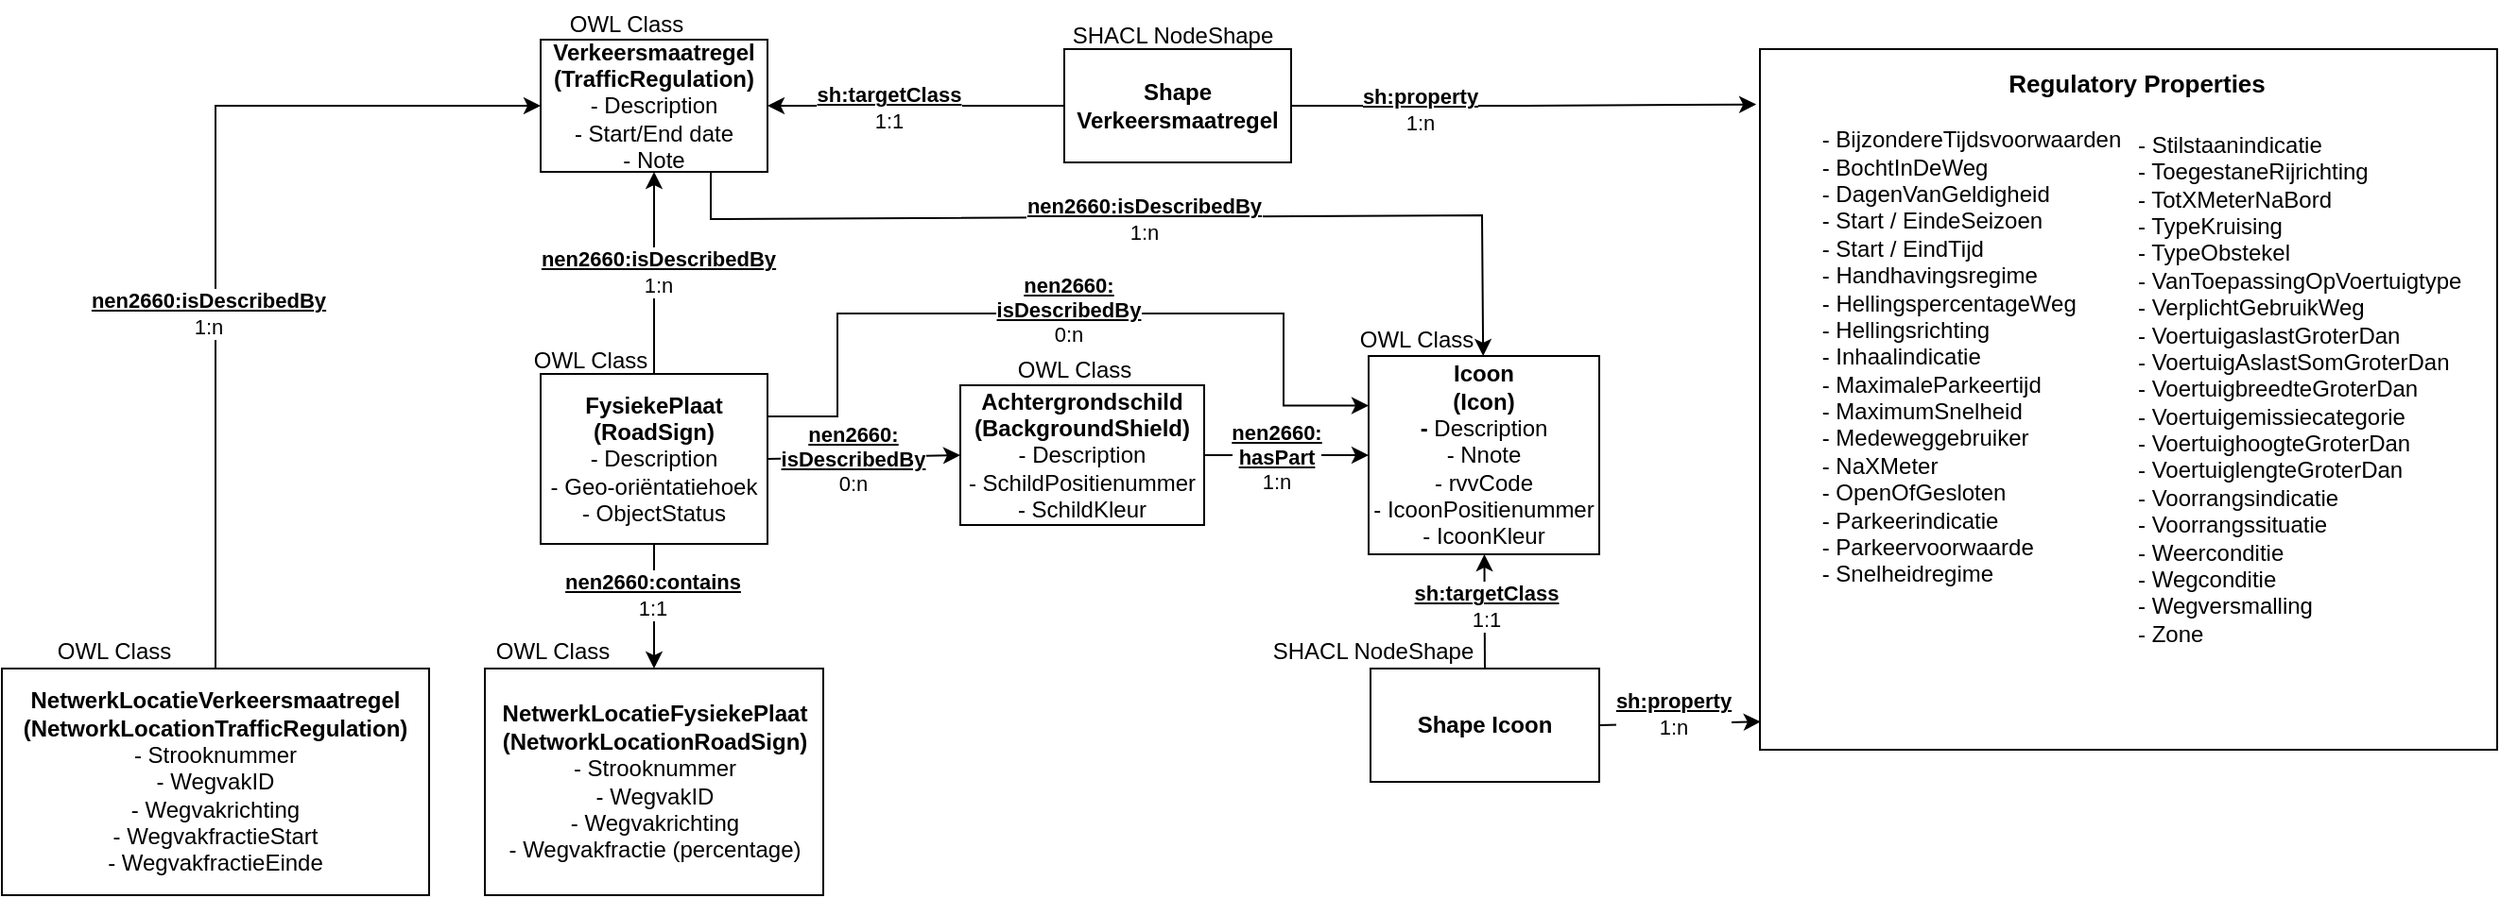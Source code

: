 <mxfile version="28.0.6">
  <diagram name="Page-1" id="0LnV7ETqTs7hgSCRXFs9">
    <mxGraphModel dx="2431" dy="1414" grid="0" gridSize="10" guides="1" tooltips="1" connect="1" arrows="1" fold="1" page="1" pageScale="1" pageWidth="1100" pageHeight="850" math="0" shadow="0">
      <root>
        <mxCell id="0" />
        <mxCell id="1" parent="0" />
        <mxCell id="JAaSVqaNoPK4AC_1vTfK-8" style="edgeStyle=orthogonalEdgeStyle;rounded=0;orthogonalLoop=1;jettySize=auto;html=1;entryX=-0.005;entryY=0.079;entryDx=0;entryDy=0;entryPerimeter=0;fontColor=#000000;" parent="1" source="33" target="BCpdqVNQJVRz4uYAB1dM-32" edge="1">
          <mxGeometry relative="1" as="geometry">
            <mxPoint x="640" y="55" as="sourcePoint" />
            <mxPoint x="982" y="54" as="targetPoint" />
          </mxGeometry>
        </mxCell>
        <mxCell id="JAaSVqaNoPK4AC_1vTfK-9" value="&lt;div&gt;&lt;b&gt;&lt;u&gt;sh:property&lt;/u&gt;&lt;/b&gt;&lt;/div&gt;&lt;div&gt;1:n&lt;/div&gt;" style="edgeLabel;html=1;align=center;verticalAlign=middle;resizable=0;points=[];fontColor=#000000;" parent="JAaSVqaNoPK4AC_1vTfK-8" vertex="1" connectable="0">
          <mxGeometry x="-0.45" y="-2" relative="1" as="geometry">
            <mxPoint as="offset" />
          </mxGeometry>
        </mxCell>
        <mxCell id="JAaSVqaNoPK4AC_1vTfK-12" style="rounded=0;orthogonalLoop=1;jettySize=auto;html=1;exitX=0.5;exitY=0;exitDx=0;exitDy=0;entryX=0.5;entryY=1;entryDx=0;entryDy=0;fontColor=#000000;" parent="1" source="BCpdqVNQJVRz4uYAB1dM-2" target="BCpdqVNQJVRz4uYAB1dM-1" edge="1">
          <mxGeometry relative="1" as="geometry">
            <mxPoint x="747" y="137" as="targetPoint" />
          </mxGeometry>
        </mxCell>
        <mxCell id="JAaSVqaNoPK4AC_1vTfK-13" value="&lt;div style=&quot;border-color: var(--border-color);&quot;&gt;&lt;b style=&quot;border-color: var(--border-color);&quot;&gt;&lt;u style=&quot;border-color: var(--border-color);&quot;&gt;nen2660:isDescribedBy&lt;/u&gt;&lt;/b&gt;&lt;/div&gt;&lt;div style=&quot;border-color: var(--border-color);&quot;&gt;&lt;span style=&quot;border-color: var(--border-color);&quot;&gt;&lt;span style=&quot;border-color: var(--border-color);&quot;&gt;1:n&lt;/span&gt;&lt;/span&gt;&lt;/div&gt;" style="edgeLabel;html=1;align=center;verticalAlign=middle;resizable=0;points=[];fontColor=#000000;" parent="JAaSVqaNoPK4AC_1vTfK-12" vertex="1" connectable="0">
          <mxGeometry x="0.013" y="-2" relative="1" as="geometry">
            <mxPoint as="offset" />
          </mxGeometry>
        </mxCell>
        <mxCell id="19" style="edgeStyle=none;html=1;rounded=0;curved=0;exitX=0.75;exitY=1;exitDx=0;exitDy=0;fontColor=#000000;" parent="1" source="BCpdqVNQJVRz4uYAB1dM-1" target="JAaSVqaNoPK4AC_1vTfK-5" edge="1">
          <mxGeometry relative="1" as="geometry">
            <Array as="points">
              <mxPoint x="397" y="116" />
              <mxPoint x="805" y="114" />
            </Array>
          </mxGeometry>
        </mxCell>
        <mxCell id="20" value="&lt;b style=&quot;border-color: var(--border-color);&quot;&gt;&lt;u style=&quot;border-color: var(--border-color);&quot;&gt;nen2660:isDescribedBy&lt;/u&gt;&lt;/b&gt;&lt;div&gt;&lt;span style=&quot;border-color: var(--border-color);&quot;&gt;&lt;span style=&quot;border-color: var(--border-color);&quot;&gt;1:n&lt;/span&gt;&lt;/span&gt;&lt;/div&gt;" style="edgeLabel;html=1;align=center;verticalAlign=middle;resizable=0;points=[];fontColor=#000000;" parent="19" vertex="1" connectable="0">
          <mxGeometry x="-0.517" y="-2" relative="1" as="geometry">
            <mxPoint x="131" y="-2" as="offset" />
          </mxGeometry>
        </mxCell>
        <mxCell id="BCpdqVNQJVRz4uYAB1dM-1" value="&lt;div&gt;&lt;b&gt;Verkeersmaatregel&lt;/b&gt;&lt;/div&gt;&lt;div&gt;&lt;b&gt;(&lt;/b&gt;&lt;b&gt;&lt;/b&gt;&lt;b&gt;TrafficRegulation&lt;/b&gt;&lt;b&gt;)&lt;br&gt;&lt;/b&gt;&lt;/div&gt;&lt;div&gt;-&amp;nbsp;&lt;span style=&quot;background-color: transparent;&quot;&gt;Description&lt;/span&gt;&lt;br&gt;&lt;/div&gt;&lt;div&gt;- Start/End date&lt;/div&gt;&lt;div&gt;- Note&lt;/div&gt;" style="rounded=0;whiteSpace=wrap;html=1;fontColor=#000000;" parent="1" vertex="1">
          <mxGeometry x="307" y="21" width="120" height="70" as="geometry" />
        </mxCell>
        <mxCell id="7" style="edgeStyle=none;html=1;exitX=1;exitY=0.5;exitDx=0;exitDy=0;entryX=0;entryY=0.5;entryDx=0;entryDy=0;fontColor=#000000;" parent="1" source="BCpdqVNQJVRz4uYAB1dM-2" target="zsQL0wGQAGFPRSmptsXq-15" edge="1">
          <mxGeometry relative="1" as="geometry">
            <mxPoint x="923" y="225.37" as="targetPoint" />
          </mxGeometry>
        </mxCell>
        <mxCell id="8" value="&lt;div style=&quot;border-color: var(--border-color);&quot;&gt;&lt;b style=&quot;border-color: var(--border-color);&quot;&gt;&lt;u style=&quot;border-color: var(--border-color);&quot;&gt;nen2660:&lt;/u&gt;&lt;/b&gt;&lt;/div&gt;&lt;div style=&quot;border-color: var(--border-color);&quot;&gt;&lt;b style=&quot;border-color: var(--border-color);&quot;&gt;&lt;u style=&quot;border-color: var(--border-color);&quot;&gt;isDescribedBy&lt;/u&gt;&lt;/b&gt;&lt;/div&gt;&lt;div style=&quot;border-color: var(--border-color);&quot;&gt;&lt;span style=&quot;border-color: var(--border-color);&quot;&gt;&lt;span style=&quot;border-color: var(--border-color);&quot;&gt;0:n&lt;/span&gt;&lt;/span&gt;&lt;/div&gt;" style="edgeLabel;html=1;align=center;verticalAlign=middle;resizable=0;points=[];fontColor=#000000;" parent="7" vertex="1" connectable="0">
          <mxGeometry x="-0.193" relative="1" as="geometry">
            <mxPoint x="4" y="1" as="offset" />
          </mxGeometry>
        </mxCell>
        <mxCell id="17" style="edgeStyle=none;html=1;exitX=0.5;exitY=1;exitDx=0;exitDy=0;fontColor=#000000;" parent="1" source="BCpdqVNQJVRz4uYAB1dM-2" target="BCpdqVNQJVRz4uYAB1dM-29" edge="1">
          <mxGeometry relative="1" as="geometry" />
        </mxCell>
        <mxCell id="18" value="&lt;b&gt;&lt;u&gt;nen2660:contains&lt;/u&gt;&lt;/b&gt;&lt;div&gt;1:1&lt;/div&gt;" style="edgeLabel;html=1;align=center;verticalAlign=middle;resizable=0;points=[];fontColor=#000000;" parent="17" vertex="1" connectable="0">
          <mxGeometry x="-0.326" y="-1" relative="1" as="geometry">
            <mxPoint y="5" as="offset" />
          </mxGeometry>
        </mxCell>
        <mxCell id="PASU3v6HnOj7eX3eN5TI-50" style="edgeStyle=orthogonalEdgeStyle;rounded=0;orthogonalLoop=1;jettySize=auto;html=1;exitX=1;exitY=0.25;exitDx=0;exitDy=0;entryX=0;entryY=0.25;entryDx=0;entryDy=0;" edge="1" parent="1" source="BCpdqVNQJVRz4uYAB1dM-2" target="JAaSVqaNoPK4AC_1vTfK-5">
          <mxGeometry relative="1" as="geometry">
            <Array as="points">
              <mxPoint x="464" y="221" />
              <mxPoint x="464" y="166" />
              <mxPoint x="700" y="166" />
              <mxPoint x="700" y="215" />
            </Array>
          </mxGeometry>
        </mxCell>
        <mxCell id="PASU3v6HnOj7eX3eN5TI-51" value="&lt;div style=&quot;border-color: rgb(218, 218, 218);&quot;&gt;&lt;b style=&quot;border-color: rgb(218, 218, 218);&quot;&gt;&lt;u style=&quot;border-color: rgb(218, 218, 218);&quot;&gt;nen2660:&lt;/u&gt;&lt;/b&gt;&lt;/div&gt;&lt;div style=&quot;border-color: rgb(218, 218, 218);&quot;&gt;&lt;b style=&quot;border-color: rgb(218, 218, 218);&quot;&gt;&lt;u style=&quot;border-color: rgb(218, 218, 218);&quot;&gt;isDescribedBy&lt;/u&gt;&lt;/b&gt;&lt;/div&gt;&lt;div style=&quot;border-color: rgb(218, 218, 218);&quot;&gt;&lt;span style=&quot;border-color: rgb(218, 218, 218);&quot;&gt;0:n&lt;/span&gt;&lt;/div&gt;" style="edgeLabel;html=1;align=center;verticalAlign=middle;resizable=0;points=[];" vertex="1" connectable="0" parent="PASU3v6HnOj7eX3eN5TI-50">
          <mxGeometry x="-0.144" y="3" relative="1" as="geometry">
            <mxPoint x="33" y="1" as="offset" />
          </mxGeometry>
        </mxCell>
        <mxCell id="BCpdqVNQJVRz4uYAB1dM-2" value="&lt;div&gt;&lt;b&gt;FysiekePlaat&lt;/b&gt;&lt;/div&gt;&lt;div&gt;&lt;b&gt;(&lt;/b&gt;&lt;b&gt;&lt;/b&gt;&lt;b&gt;RoadSign&lt;/b&gt;&lt;b&gt;)&lt;/b&gt;&lt;br&gt;&lt;/div&gt;&lt;div&gt;&lt;span style=&quot;background-color: transparent;&quot;&gt;- Description&lt;/span&gt;&lt;/div&gt;&lt;div&gt;&lt;span style=&quot;background-color: transparent;&quot;&gt;-&amp;nbsp;&lt;/span&gt;&lt;span style=&quot;background-color: transparent;&quot;&gt;Geo-oriëntatiehoek&lt;/span&gt;&lt;/div&gt;&lt;div&gt;&lt;span style=&quot;background-color: transparent;&quot;&gt;- ObjectStatus&lt;/span&gt;&lt;/div&gt;" style="rounded=0;whiteSpace=wrap;html=1;fontColor=#000000;" parent="1" vertex="1">
          <mxGeometry x="307" y="198" width="120" height="90" as="geometry" />
        </mxCell>
        <mxCell id="zsQL0wGQAGFPRSmptsXq-16" style="edgeStyle=orthogonalEdgeStyle;rounded=0;orthogonalLoop=1;jettySize=auto;html=1;exitX=0.5;exitY=0;exitDx=0;exitDy=0;entryX=0;entryY=0.5;entryDx=0;entryDy=0;fontColor=#000000;" parent="1" source="BCpdqVNQJVRz4uYAB1dM-22" target="BCpdqVNQJVRz4uYAB1dM-1" edge="1">
          <mxGeometry relative="1" as="geometry" />
        </mxCell>
        <mxCell id="zsQL0wGQAGFPRSmptsXq-17" value="&lt;b&gt;&lt;u&gt;nen2660:isDescribedBy&lt;/u&gt;&lt;/b&gt;&lt;div&gt;1:n&lt;/div&gt;" style="edgeLabel;html=1;align=center;verticalAlign=middle;resizable=0;points=[];fontColor=#000000;" parent="zsQL0wGQAGFPRSmptsXq-16" vertex="1" connectable="0">
          <mxGeometry x="-0.221" y="-3" relative="1" as="geometry">
            <mxPoint x="-7" y="-5" as="offset" />
          </mxGeometry>
        </mxCell>
        <mxCell id="BCpdqVNQJVRz4uYAB1dM-22" value="&lt;div&gt;&lt;b&gt;NetwerkLocatieVerkeersmaatregel&lt;/b&gt;&lt;/div&gt;&lt;div&gt;&lt;b&gt;(&lt;/b&gt;&lt;b&gt;&lt;/b&gt;&lt;b&gt;NetworkLocationTrafficRegulation&lt;/b&gt;&lt;b&gt;)&lt;/b&gt;&lt;/div&gt;&lt;div&gt;- Strooknummer&lt;/div&gt;&lt;div&gt;- WegvakID&lt;/div&gt;&lt;div&gt;- Wegvakrichting&lt;/div&gt;- WegvakfractieStart&lt;br&gt;- WegvakfractieEinde" style="rounded=0;whiteSpace=wrap;html=1;fontColor=#000000;" parent="1" vertex="1">
          <mxGeometry x="22" y="354" width="226" height="120" as="geometry" />
        </mxCell>
        <mxCell id="BCpdqVNQJVRz4uYAB1dM-29" value="&lt;div&gt;&lt;b&gt;NetwerkLocatieFysiekePlaat&lt;/b&gt;&lt;/div&gt;&lt;div&gt;&lt;b&gt;(&lt;/b&gt;&lt;b&gt;NetworkLocationRoadSign)&lt;/b&gt;&lt;/div&gt;&lt;div&gt;- Strooknummer&lt;/div&gt;&lt;div&gt;- WegvakID&lt;/div&gt;&lt;div&gt;- Wegvakrichting&lt;/div&gt;&lt;div&gt;- Wegvakfractie (percentage)&lt;br&gt;&lt;/div&gt;" style="rounded=0;whiteSpace=wrap;html=1;fontColor=#000000;" parent="1" vertex="1">
          <mxGeometry x="277.5" y="354" width="179" height="120" as="geometry" />
        </mxCell>
        <mxCell id="JAaSVqaNoPK4AC_1vTfK-14" style="rounded=0;orthogonalLoop=1;jettySize=auto;html=1;exitX=1;exitY=0.5;exitDx=0;exitDy=0;entryX=0.001;entryY=0.96;entryDx=0;entryDy=0;fontColor=#000000;entryPerimeter=0;" parent="1" source="38" target="BCpdqVNQJVRz4uYAB1dM-32" edge="1">
          <mxGeometry relative="1" as="geometry">
            <mxPoint x="983" y="395" as="targetPoint" />
            <Array as="points" />
          </mxGeometry>
        </mxCell>
        <mxCell id="15" value="&lt;div&gt;&lt;b&gt;&lt;u&gt;sh:property&lt;/u&gt;&lt;/b&gt;&lt;/div&gt;&lt;div&gt;1:n&lt;/div&gt;" style="edgeLabel;html=1;align=center;verticalAlign=middle;resizable=0;points=[];fontColor=#000000;" parent="JAaSVqaNoPK4AC_1vTfK-14" vertex="1" connectable="0">
          <mxGeometry x="0.221" y="4" relative="1" as="geometry">
            <mxPoint x="-13" y="-1" as="offset" />
          </mxGeometry>
        </mxCell>
        <mxCell id="BCpdqVNQJVRz4uYAB1dM-32" value="&lt;div&gt;&lt;br&gt;&lt;/div&gt;&lt;div&gt;&lt;span style=&quot;&quot;&gt;&lt;/span&gt;&lt;/div&gt;" style="rounded=0;whiteSpace=wrap;html=1;fontColor=#000000;" parent="1" vertex="1">
          <mxGeometry x="952" y="26" width="390" height="371" as="geometry" />
        </mxCell>
        <mxCell id="JAaSVqaNoPK4AC_1vTfK-5" value="&lt;div&gt;&lt;b&gt;Icoon&lt;/b&gt;&lt;/div&gt;&lt;div&gt;&lt;b&gt;(Icon)&lt;br&gt;&lt;/b&gt;&lt;/div&gt;&lt;div&gt;&lt;b&gt;-&amp;nbsp;&lt;/b&gt;&lt;span style=&quot;background-color: transparent;&quot;&gt;Description&lt;/span&gt;&lt;/div&gt;&lt;div&gt;- Nnote&lt;/div&gt;&lt;div&gt;- rvvCode&lt;/div&gt;&lt;div&gt;- IcoonPositienummer&lt;/div&gt;&lt;div&gt;- IcoonKleur&lt;/div&gt;" style="rounded=0;whiteSpace=wrap;html=1;fontColor=#000000;" parent="1" vertex="1">
          <mxGeometry x="745" y="188.5" width="122" height="105" as="geometry" />
        </mxCell>
        <mxCell id="10" style="edgeStyle=none;html=1;exitX=1;exitY=0.5;exitDx=0;exitDy=0;entryX=0;entryY=0.5;entryDx=0;entryDy=0;fontColor=#000000;" parent="1" source="zsQL0wGQAGFPRSmptsXq-15" target="JAaSVqaNoPK4AC_1vTfK-5" edge="1">
          <mxGeometry relative="1" as="geometry">
            <mxPoint x="1077" y="197" as="targetPoint" />
            <mxPoint x="1050.5" y="218.25" as="sourcePoint" />
          </mxGeometry>
        </mxCell>
        <mxCell id="11" value="&lt;div&gt;&lt;b&gt;&lt;u&gt;nen2660:&lt;/u&gt;&lt;/b&gt;&lt;/div&gt;&lt;div&gt;&lt;b&gt;&lt;u&gt;hasPart&lt;/u&gt;&lt;/b&gt;&lt;/div&gt;&lt;div&gt;1:n&lt;/div&gt;" style="edgeLabel;html=1;align=center;verticalAlign=middle;resizable=0;points=[];fontColor=#000000;" parent="10" vertex="1" connectable="0">
          <mxGeometry x="-0.254" relative="1" as="geometry">
            <mxPoint x="5" y="1" as="offset" />
          </mxGeometry>
        </mxCell>
        <mxCell id="zsQL0wGQAGFPRSmptsXq-15" value="&lt;div&gt;&lt;b&gt;Achtergrondschild&lt;/b&gt;&lt;/div&gt;&lt;div&gt;&lt;b&gt;(&lt;/b&gt;&lt;b&gt;&lt;/b&gt;&lt;b&gt;BackgroundShield&lt;/b&gt;&lt;b&gt;)&lt;br&gt;&lt;/b&gt;&lt;/div&gt;&lt;div&gt;&lt;span style=&quot;background-color: initial;&quot;&gt;-&amp;nbsp;&lt;/span&gt;&lt;span style=&quot;background-color: transparent;&quot;&gt;Description&lt;/span&gt;&lt;/div&gt;&lt;div&gt;&lt;span style=&quot;background-color: transparent;&quot;&gt;- SchildPositienummer&lt;/span&gt;&lt;/div&gt;&lt;div&gt;&lt;span style=&quot;background-color: transparent;&quot;&gt;- SchildKleur&lt;/span&gt;&lt;/div&gt;" style="rounded=0;whiteSpace=wrap;html=1;fontColor=#000000;" parent="1" vertex="1">
          <mxGeometry x="529" y="204" width="129" height="74" as="geometry" />
        </mxCell>
        <mxCell id="25" value="&lt;div&gt;&lt;br&gt;&lt;/div&gt;&lt;div style=&quot;text-align: left;&quot;&gt;- BijzondereTijdsvoorwaarden&lt;/div&gt;&lt;div style=&quot;text-align: left;&quot;&gt;- BochtInDeWeg&lt;/div&gt;&lt;div style=&quot;text-align: left;&quot;&gt;- DagenVanGeldigheid&lt;/div&gt;&lt;span style=&quot;&quot;&gt;&lt;div style=&quot;text-align: left;&quot;&gt;&lt;span style=&quot;background-color: transparent;&quot;&gt;- Start / EindeSeizoen&lt;/span&gt;&lt;/div&gt;&lt;/span&gt;&lt;div&gt;&lt;div style=&quot;text-align: left;&quot;&gt;&lt;span style=&quot;background-color: transparent;&quot;&gt;- Start / EindTijd&lt;/span&gt;&lt;/div&gt;&lt;div style=&quot;text-align: left;&quot;&gt;&lt;span style=&quot;background-color: transparent;&quot;&gt;-&amp;nbsp;&lt;/span&gt;&lt;span style=&quot;background-color: transparent;&quot;&gt;Handhavingsregime&lt;/span&gt;&lt;/div&gt;&lt;div style=&quot;text-align: left;&quot;&gt;&lt;span style=&quot;background-color: transparent;&quot;&gt;-&amp;nbsp;&lt;/span&gt;&lt;span style=&quot;background-color: transparent;&quot;&gt;HellingspercentageWeg&lt;/span&gt;&lt;/div&gt;&lt;div style=&quot;text-align: left;&quot;&gt;&lt;span style=&quot;background-color: transparent;&quot;&gt;-&amp;nbsp;Hellingsrichting&lt;/span&gt;&lt;/div&gt;&lt;div&gt;&lt;/div&gt;&lt;span style=&quot;&quot;&gt;&lt;div style=&quot;text-align: left;&quot;&gt;&lt;span style=&quot;background-color: transparent;&quot;&gt;- Inhaalindicatie&lt;/span&gt;&lt;/div&gt;&lt;/span&gt;&lt;/div&gt;&lt;div&gt;&lt;span style=&quot;&quot;&gt;&lt;/span&gt;&lt;/div&gt;&lt;span style=&quot;&quot;&gt;&lt;div style=&quot;text-align: left;&quot;&gt;&lt;span style=&quot;background-color: transparent;&quot;&gt;- MaximaleParkeertijd&lt;/span&gt;&lt;/div&gt;&lt;/span&gt;&lt;div style=&quot;text-align: left;&quot;&gt;&lt;span style=&quot;&quot;&gt;- MaximumSnelheid&lt;/span&gt;&lt;/div&gt;&lt;div&gt;&lt;span style=&quot;&quot;&gt;&lt;/span&gt;&lt;/div&gt;&lt;span style=&quot;&quot;&gt;&lt;div style=&quot;text-align: left;&quot;&gt;&lt;span style=&quot;background-color: transparent;&quot;&gt;- Medeweggebruiker&lt;/span&gt;&lt;/div&gt;&lt;/span&gt;&lt;div style=&quot;text-align: left;&quot;&gt;&lt;span style=&quot;&quot;&gt;- NaXMeter&lt;/span&gt;&lt;span style=&quot;&quot;&gt;&lt;/span&gt;&lt;/div&gt;&lt;div&gt;&lt;span style=&quot;&quot;&gt;&lt;/span&gt;&lt;/div&gt;&lt;span style=&quot;&quot;&gt;&lt;div style=&quot;text-align: left;&quot;&gt;&lt;span style=&quot;background-color: transparent;&quot;&gt;- OpenOfGesloten&lt;/span&gt;&lt;/div&gt;&lt;/span&gt;&lt;div&gt;&lt;span style=&quot;&quot;&gt;&lt;/span&gt;&lt;/div&gt;&lt;span style=&quot;&quot;&gt;&lt;div style=&quot;text-align: left;&quot;&gt;&lt;span style=&quot;background-color: transparent;&quot;&gt;- Parkeerindicatie&lt;/span&gt;&lt;/div&gt;&lt;/span&gt;&lt;div style=&quot;text-align: left;&quot;&gt;&lt;span style=&quot;&quot;&gt;- Parkeervoorwaarde&lt;/span&gt;&lt;/div&gt;&lt;div&gt;&lt;span style=&quot;&quot;&gt;&lt;div style=&quot;&quot;&gt;&lt;span style=&quot;&quot;&gt;&lt;/span&gt;&lt;/div&gt;&lt;span style=&quot;&quot;&gt;&lt;div style=&quot;text-align: left;&quot;&gt;&lt;span style=&quot;background-color: transparent;&quot;&gt;- Snelheidregime&lt;/span&gt;&lt;/div&gt;&lt;/span&gt;&lt;/span&gt;&lt;/div&gt;&lt;div&gt;&lt;span style=&quot;&quot;&gt;&lt;span style=&quot;&quot;&gt;&lt;br&gt;&lt;/span&gt;&lt;/span&gt;&lt;/div&gt;" style="text;html=1;align=center;verticalAlign=middle;whiteSpace=wrap;rounded=0;fontColor=#000000;" parent="1" vertex="1">
          <mxGeometry x="975" y="59" width="178" height="260" as="geometry" />
        </mxCell>
        <mxCell id="26" value="&lt;div style=&quot;&quot;&gt;&lt;span style=&quot;&quot;&gt;-&amp;nbsp;Stilstaanindicatie&amp;nbsp;&lt;/span&gt;&lt;span style=&quot;&quot;&gt;&lt;/span&gt;&lt;/div&gt;&lt;div style=&quot;&quot;&gt;&lt;span style=&quot;&quot;&gt;&lt;/span&gt;&lt;/div&gt;&lt;div style=&quot;&quot;&gt;&lt;span style=&quot;&quot;&gt;- ToegestaneRijrichting&lt;/span&gt;&lt;/div&gt;&lt;div style=&quot;&quot;&gt;&lt;span style=&quot;&quot;&gt;&lt;/span&gt;&lt;/div&gt;&lt;span style=&quot;&quot;&gt;- TotXMeterNaBord&lt;/span&gt;&lt;div style=&quot;&quot;&gt;&lt;span style=&quot;&quot;&gt;- TypeKruising&lt;/span&gt;&lt;/div&gt;&lt;div style=&quot;&quot;&gt;&lt;span style=&quot;&quot;&gt;&lt;/span&gt;&lt;/div&gt;&lt;span style=&quot;&quot;&gt;- TypeObstekel&lt;/span&gt;&lt;div style=&quot;&quot;&gt;&lt;span style=&quot;&quot;&gt;- VanToepassingOpVoertuigtype&lt;/span&gt;&lt;span style=&quot;&quot;&gt;&lt;/span&gt;&lt;/div&gt;&lt;div style=&quot;&quot;&gt;&lt;span style=&quot;&quot;&gt;&lt;/span&gt;&lt;/div&gt;&lt;span style=&quot;&quot;&gt;- VerplichtGebruikWeg&lt;/span&gt;&lt;div style=&quot;&quot;&gt;&lt;span style=&quot;&quot;&gt;- VoertuigaslastGroterDan&lt;/span&gt;&lt;/div&gt;&lt;div style=&quot;&quot;&gt;&lt;span style=&quot;&quot;&gt;&lt;/span&gt;&lt;/div&gt;&lt;span style=&quot;&quot;&gt;-&amp;nbsp;&lt;/span&gt;&lt;span style=&quot;&quot;&gt;VoertuigAslastSomGroterDan&lt;/span&gt;&lt;div style=&quot;&quot;&gt;&lt;span style=&quot;&quot;&gt;-&amp;nbsp;&lt;/span&gt;&lt;span style=&quot;&quot;&gt;&lt;/span&gt;&lt;span style=&quot;background-color: transparent;&quot;&gt;VoertuigbreedteGroterDan&lt;/span&gt;&lt;/div&gt;&lt;div style=&quot;&quot;&gt;&lt;span style=&quot;&quot;&gt;&lt;/span&gt;&lt;/div&gt;&lt;span style=&quot;&quot;&gt;-&amp;nbsp;&lt;/span&gt;&lt;span style=&quot;&quot;&gt;Voertuigemissiecategorie&lt;/span&gt;&lt;div style=&quot;&quot;&gt;&lt;span style=&quot;&quot;&gt;-&amp;nbsp;&lt;/span&gt;&lt;span style=&quot;&quot;&gt;&lt;/span&gt;&lt;span style=&quot;background-color: transparent;&quot;&gt;VoertuighoogteGroterDan&lt;/span&gt;&lt;/div&gt;&lt;div style=&quot;&quot;&gt;&lt;span style=&quot;&quot;&gt;&lt;/span&gt;&lt;/div&gt;&lt;span style=&quot;&quot;&gt;-&amp;nbsp;&lt;/span&gt;&lt;span style=&quot;&quot;&gt;VoertuiglengteGroterDan&lt;/span&gt;&lt;div style=&quot;&quot;&gt;&lt;span style=&quot;&quot;&gt;- Voorrangsindicatie&lt;/span&gt;&lt;span style=&quot;&quot;&gt;&lt;/span&gt;&lt;/div&gt;&lt;div style=&quot;&quot;&gt;&lt;span style=&quot;&quot;&gt;&lt;/span&gt;&lt;/div&gt;&lt;span style=&quot;&quot;&gt;- Voorrangssituatie&lt;/span&gt;&lt;div style=&quot;&quot;&gt;&lt;span style=&quot;&quot;&gt;- Weerconditie&lt;/span&gt;&lt;/div&gt;&lt;div style=&quot;&quot;&gt;&lt;span style=&quot;&quot;&gt;- Wegconditie&lt;/span&gt;&lt;/div&gt;&lt;div style=&quot;&quot;&gt;&lt;span style=&quot;background-color: transparent;&quot;&gt;- Wegversmalling&lt;/span&gt;&lt;/div&gt;&lt;div style=&quot;&quot;&gt;&lt;span style=&quot;&quot;&gt;- Zone&lt;/span&gt;&lt;/div&gt;" style="text;html=1;align=left;verticalAlign=middle;whiteSpace=wrap;rounded=0;fontColor=#000000;" parent="1" vertex="1">
          <mxGeometry x="1150" y="59" width="188" height="293" as="geometry" />
        </mxCell>
        <mxCell id="27" value="&lt;b&gt;&lt;font style=&quot;font-size: 13px;&quot;&gt;Regulatory Properties&lt;/font&gt;&lt;/b&gt;" style="text;html=1;align=center;verticalAlign=middle;whiteSpace=wrap;rounded=0;fontColor=#000000;" parent="1" vertex="1">
          <mxGeometry x="1053.5" y="29" width="195" height="30" as="geometry" />
        </mxCell>
        <mxCell id="34" style="edgeStyle=none;html=1;fontColor=#000000;" parent="1" source="33" target="BCpdqVNQJVRz4uYAB1dM-1" edge="1">
          <mxGeometry relative="1" as="geometry" />
        </mxCell>
        <mxCell id="36" value="&lt;span style=&quot;font-family: monospace; font-size: 0px; text-align: start; background-color: rgb(251, 251, 251);&quot;&gt;%3CmxGraphModel%3E%3Croot%3E%3CmxCell%20id%3D%220%22%2F%3E%3CmxCell%20id%3D%221%22%20parent%3D%220%22%2F%3E%3CmxCell%20id%3D%222%22%20value%3D%22%26lt%3Bu%26gt%3Bsh%3ATargetClass%26lt%3B%2Fu%26gt%3B%22%20style%3D%22text%3Bhtml%3D1%3Balign%3Dcenter%3BverticalAlign%3Dmiddle%3Bresizable%3D0%3Bpoints%3D%5B%5D%3Bautosize%3D1%3BstrokeColor%3Dnone%3BfillColor%3Dnone%3B%22%20vertex%3D%221%22%20parent%3D%221%22%3E%3CmxGeometry%20x%3D%22461%22%20y%3D%2265%22%20width%3D%2297%22%20height%3D%2226%22%20as%3D%22geometry%22%2F%3E%3C%2FmxCell%3E%3C%2Froot%3E%3C%2FmxGraphModel%3E&lt;/span&gt;" style="edgeLabel;html=1;align=center;verticalAlign=middle;resizable=0;points=[];fontColor=#000000;" parent="34" vertex="1" connectable="0">
          <mxGeometry x="0.019" y="-3" relative="1" as="geometry">
            <mxPoint as="offset" />
          </mxGeometry>
        </mxCell>
        <mxCell id="37" value="&lt;u&gt;&lt;b&gt;sh:targetClass&lt;/b&gt;&lt;/u&gt;&lt;div&gt;1:1&lt;/div&gt;" style="edgeLabel;html=1;align=center;verticalAlign=middle;resizable=0;points=[];fontColor=#000000;" parent="34" vertex="1" connectable="0">
          <mxGeometry x="0.189" y="1" relative="1" as="geometry">
            <mxPoint as="offset" />
          </mxGeometry>
        </mxCell>
        <mxCell id="33" value="&lt;b&gt;Shape Verkeersmaatregel&lt;/b&gt;" style="rounded=0;whiteSpace=wrap;html=1;fontColor=#000000;" parent="1" vertex="1">
          <mxGeometry x="584" y="26" width="120" height="60" as="geometry" />
        </mxCell>
        <mxCell id="40" style="edgeStyle=none;html=1;exitX=0.5;exitY=0;exitDx=0;exitDy=0;fontColor=#000000;" parent="1" source="38" target="JAaSVqaNoPK4AC_1vTfK-5" edge="1">
          <mxGeometry relative="1" as="geometry" />
        </mxCell>
        <mxCell id="41" value="&lt;u&gt;&lt;b&gt;sh:targetClass&lt;/b&gt;&lt;/u&gt;&lt;div&gt;1:1&lt;/div&gt;" style="edgeLabel;html=1;align=center;verticalAlign=middle;resizable=0;points=[];fontColor=#000000;" parent="40" vertex="1" connectable="0">
          <mxGeometry x="-0.173" y="-1" relative="1" as="geometry">
            <mxPoint x="-1" y="-8" as="offset" />
          </mxGeometry>
        </mxCell>
        <mxCell id="38" value="&lt;b&gt;Shape Icoon&lt;/b&gt;" style="rounded=0;whiteSpace=wrap;html=1;fontColor=#000000;" parent="1" vertex="1">
          <mxGeometry x="746" y="354" width="121" height="60" as="geometry" />
        </mxCell>
        <mxCell id="42" value="OWL Class" style="text;html=1;align=center;verticalAlign=middle;resizable=0;points=[];autosize=1;strokeColor=none;fillColor=none;fontColor=#000000;" parent="1" vertex="1">
          <mxGeometry x="313" width="78" height="26" as="geometry" />
        </mxCell>
        <mxCell id="44" value="OWL Class" style="text;html=1;align=center;verticalAlign=middle;resizable=0;points=[];autosize=1;strokeColor=none;fillColor=none;fontColor=#000000;" parent="1" vertex="1">
          <mxGeometry x="550" y="183" width="78" height="26" as="geometry" />
        </mxCell>
        <mxCell id="47" value="OWL Class" style="text;html=1;align=center;verticalAlign=middle;resizable=0;points=[];autosize=1;strokeColor=none;fillColor=none;fontColor=#000000;" parent="1" vertex="1">
          <mxGeometry x="294" y="178" width="78" height="26" as="geometry" />
        </mxCell>
        <mxCell id="PASU3v6HnOj7eX3eN5TI-47" value="OWL Class" style="text;html=1;align=center;verticalAlign=middle;resizable=0;points=[];autosize=1;strokeColor=none;fillColor=none;fontColor=#000000;" vertex="1" parent="1">
          <mxGeometry x="731" y="166.5" width="78" height="26" as="geometry" />
        </mxCell>
        <mxCell id="PASU3v6HnOj7eX3eN5TI-48" value="OWL Class" style="text;html=1;align=center;verticalAlign=middle;resizable=0;points=[];autosize=1;strokeColor=none;fillColor=none;fontColor=#000000;" vertex="1" parent="1">
          <mxGeometry x="274" y="332" width="78" height="26" as="geometry" />
        </mxCell>
        <mxCell id="PASU3v6HnOj7eX3eN5TI-49" value="OWL Class" style="text;html=1;align=center;verticalAlign=middle;resizable=0;points=[];autosize=1;strokeColor=none;fillColor=none;fontColor=#000000;" vertex="1" parent="1">
          <mxGeometry x="42" y="332" width="78" height="26" as="geometry" />
        </mxCell>
        <mxCell id="PASU3v6HnOj7eX3eN5TI-52" value="SHACL NodeShape" style="text;html=1;align=center;verticalAlign=middle;resizable=0;points=[];autosize=1;strokeColor=none;fillColor=none;fontColor=#000000;" vertex="1" parent="1">
          <mxGeometry x="579" y="6" width="124" height="26" as="geometry" />
        </mxCell>
        <mxCell id="PASU3v6HnOj7eX3eN5TI-53" value="SHACL NodeShape" style="text;html=1;align=center;verticalAlign=middle;resizable=0;points=[];autosize=1;strokeColor=none;fillColor=none;fontColor=#000000;" vertex="1" parent="1">
          <mxGeometry x="685" y="332" width="124" height="26" as="geometry" />
        </mxCell>
      </root>
    </mxGraphModel>
  </diagram>
</mxfile>
